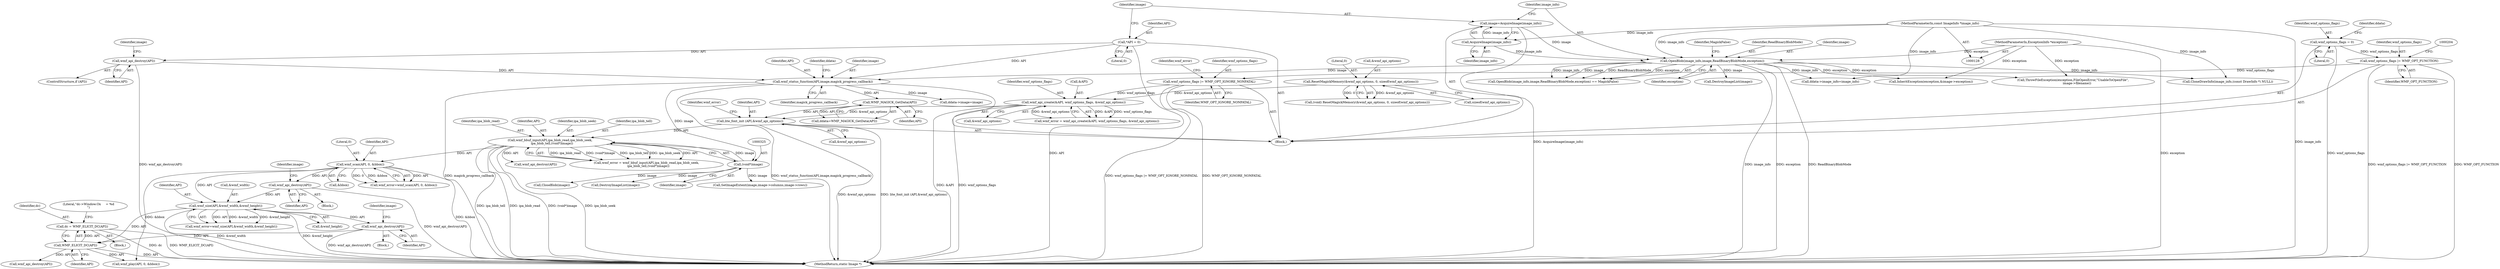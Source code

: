 digraph "0_ImageMagick_f6e9d0d9955e85bdd7540b251cd50d598dacc5e6_74@pointer" {
"1000788" [label="(Call,dc = WMF_ELICIT_DC(API))"];
"1000790" [label="(Call,WMF_ELICIT_DC(API))"];
"1000472" [label="(Call,wmf_size(API,&wmf_width,&wmf_height))"];
"1000382" [label="(Call,wmf_scan(API, 0, &bbox))"];
"1000319" [label="(Call,wmf_bbuf_input(API,ipa_blob_read,ipa_blob_seek,\n    ipa_blob_tell,(void*)image))"];
"1000313" [label="(Call,lite_font_init (API,&wmf_api_options))"];
"1000264" [label="(Call,WMF_MAGICK_GetData(API))"];
"1000258" [label="(Call,wmf_status_function(API,image,magick_progress_callback))"];
"1000234" [label="(Call,wmf_api_destroy(API))"];
"1000155" [label="(Call,*API = 0)"];
"1000166" [label="(Call,OpenBlob(image_info,image,ReadBinaryBlobMode,exception))"];
"1000162" [label="(Call,AcquireImage(image_info))"];
"1000129" [label="(MethodParameterIn,const ImageInfo *image_info)"];
"1000160" [label="(Call,image=AcquireImage(image_info))"];
"1000130" [label="(MethodParameterIn,ExceptionInfo *exception)"];
"1000221" [label="(Call,wmf_api_create(&API, wmf_options_flags, &wmf_api_options))"];
"1000216" [label="(Call,wmf_options_flags |= WMF_OPT_IGNORE_NONFATAL)"];
"1000200" [label="(Call,wmf_options_flags |= WMF_OPT_FUNCTION)"];
"1000146" [label="(Call,wmf_options_flags = 0)"];
"1000205" [label="(Call,ResetMagickMemory(&wmf_api_options, 0, sizeof(wmf_api_options)))"];
"1000324" [label="(Call,(void*)image)"];
"1000392" [label="(Call,wmf_api_destroy(API))"];
"1000483" [label="(Call,wmf_api_destroy(API))"];
"1000877" [label="(Call,CloseBlob(image))"];
"1000225" [label="(Call,&wmf_api_options)"];
"1000382" [label="(Call,wmf_scan(API, 0, &bbox))"];
"1000234" [label="(Call,wmf_api_destroy(API))"];
"1000130" [label="(MethodParameterIn,ExceptionInfo *exception)"];
"1000162" [label="(Call,AcquireImage(image_info))"];
"1000314" [label="(Identifier,API)"];
"1000194" [label="(Call,DestroyImageList(image))"];
"1000219" [label="(Call,wmf_error = wmf_api_create(&API, wmf_options_flags, &wmf_api_options))"];
"1000271" [label="(Call,ddata->image_info=image_info)"];
"1000131" [label="(Block,)"];
"1000263" [label="(Identifier,ddata)"];
"1000260" [label="(Identifier,image)"];
"1000482" [label="(Block,)"];
"1000280" [label="(Call,CloneDrawInfo(image_info,(const DrawInfo *) NULL))"];
"1000397" [label="(Identifier,image)"];
"1001050" [label="(MethodReturn,static Image *)"];
"1000321" [label="(Identifier,ipa_blob_read)"];
"1000262" [label="(Call,ddata=WMF_MAGICK_GetData(API))"];
"1000384" [label="(Literal,0)"];
"1000224" [label="(Identifier,wmf_options_flags)"];
"1000320" [label="(Identifier,API)"];
"1000152" [label="(Identifier,ddata)"];
"1000165" [label="(Call,OpenBlob(image_info,image,ReadBinaryBlobMode,exception) == MagickFalse)"];
"1000222" [label="(Call,&API)"];
"1000362" [label="(Call,DestroyImageList(image))"];
"1000909" [label="(Call,InheritException(exception,&image->exception))"];
"1000476" [label="(Call,&wmf_height)"];
"1000313" [label="(Call,lite_font_init (API,&wmf_api_options))"];
"1000216" [label="(Call,wmf_options_flags |= WMF_OPT_IGNORE_NONFATAL)"];
"1000788" [label="(Call,dc = WMF_ELICIT_DC(API))"];
"1000148" [label="(Literal,0)"];
"1000147" [label="(Identifier,wmf_options_flags)"];
"1000790" [label="(Call,WMF_ELICIT_DC(API))"];
"1000239" [label="(Identifier,image)"];
"1000319" [label="(Call,wmf_bbuf_input(API,ipa_blob_read,ipa_blob_seek,\n    ipa_blob_tell,(void*)image))"];
"1000326" [label="(Identifier,image)"];
"1000146" [label="(Call,wmf_options_flags = 0)"];
"1000168" [label="(Identifier,image)"];
"1000789" [label="(Identifier,dc)"];
"1000474" [label="(Call,&wmf_width)"];
"1000220" [label="(Identifier,wmf_error)"];
"1000161" [label="(Identifier,image)"];
"1000156" [label="(Identifier,API)"];
"1000472" [label="(Call,wmf_size(API,&wmf_width,&wmf_height))"];
"1000315" [label="(Call,&wmf_api_options)"];
"1000163" [label="(Identifier,image_info)"];
"1000392" [label="(Call,wmf_api_destroy(API))"];
"1000155" [label="(Call,*API = 0)"];
"1000203" [label="(Call,(void) ResetMagickMemory(&wmf_api_options, 0, sizeof(wmf_api_options)))"];
"1000488" [label="(Identifier,image)"];
"1000484" [label="(Identifier,API)"];
"1000791" [label="(Identifier,API)"];
"1000332" [label="(Call,wmf_api_destroy(API))"];
"1000383" [label="(Identifier,API)"];
"1000206" [label="(Call,&wmf_api_options)"];
"1000318" [label="(Identifier,wmf_error)"];
"1000473" [label="(Identifier,API)"];
"1000232" [label="(ControlStructure,if (API))"];
"1000218" [label="(Identifier,WMF_OPT_IGNORE_NONFATAL)"];
"1000380" [label="(Call,wmf_error=wmf_scan(API, 0, &bbox))"];
"1000221" [label="(Call,wmf_api_create(&API, wmf_options_flags, &wmf_api_options))"];
"1000784" [label="(Block,)"];
"1000324" [label="(Call,(void*)image)"];
"1000171" [label="(Identifier,MagickFalse)"];
"1000266" [label="(Call,ddata->image=image)"];
"1000235" [label="(Identifier,API)"];
"1000483" [label="(Call,wmf_api_destroy(API))"];
"1000129" [label="(MethodParameterIn,const ImageInfo *image_info)"];
"1000873" [label="(Call,wmf_api_destroy(API))"];
"1000200" [label="(Call,wmf_options_flags |= WMF_OPT_FUNCTION)"];
"1000261" [label="(Identifier,magick_progress_callback)"];
"1000209" [label="(Call,sizeof(wmf_api_options))"];
"1000353" [label="(Call,ThrowFileException(exception,FileOpenError,\"UnableToOpenFile\",\n        image->filename))"];
"1000470" [label="(Call,wmf_error=wmf_size(API,&wmf_width,&wmf_height))"];
"1000264" [label="(Call,WMF_MAGICK_GetData(API))"];
"1000166" [label="(Call,OpenBlob(image_info,image,ReadBinaryBlobMode,exception))"];
"1000170" [label="(Identifier,exception)"];
"1000258" [label="(Call,wmf_status_function(API,image,magick_progress_callback))"];
"1000160" [label="(Call,image=AcquireImage(image_info))"];
"1000208" [label="(Literal,0)"];
"1000322" [label="(Identifier,ipa_blob_seek)"];
"1000157" [label="(Literal,0)"];
"1000793" [label="(Literal,\"dc->Window.Ox     = %d\n\")"];
"1000393" [label="(Identifier,API)"];
"1000896" [label="(Call,SetImageExtent(image,image->columns,image->rows))"];
"1000317" [label="(Call,wmf_error = wmf_bbuf_input(API,ipa_blob_read,ipa_blob_seek,\n    ipa_blob_tell,(void*)image))"];
"1000201" [label="(Identifier,wmf_options_flags)"];
"1000979" [label="(Call,wmf_play(API, 0, &bbox))"];
"1000265" [label="(Identifier,API)"];
"1000202" [label="(Identifier,WMF_OPT_FUNCTION)"];
"1000169" [label="(Identifier,ReadBinaryBlobMode)"];
"1000259" [label="(Identifier,API)"];
"1000205" [label="(Call,ResetMagickMemory(&wmf_api_options, 0, sizeof(wmf_api_options)))"];
"1000323" [label="(Identifier,ipa_blob_tell)"];
"1000391" [label="(Block,)"];
"1000217" [label="(Identifier,wmf_options_flags)"];
"1000385" [label="(Call,&bbox)"];
"1000167" [label="(Identifier,image_info)"];
"1000788" -> "1000784"  [label="AST: "];
"1000788" -> "1000790"  [label="CFG: "];
"1000789" -> "1000788"  [label="AST: "];
"1000790" -> "1000788"  [label="AST: "];
"1000793" -> "1000788"  [label="CFG: "];
"1000788" -> "1001050"  [label="DDG: dc"];
"1000788" -> "1001050"  [label="DDG: WMF_ELICIT_DC(API)"];
"1000790" -> "1000788"  [label="DDG: API"];
"1000790" -> "1000791"  [label="CFG: "];
"1000791" -> "1000790"  [label="AST: "];
"1000790" -> "1001050"  [label="DDG: API"];
"1000472" -> "1000790"  [label="DDG: API"];
"1000483" -> "1000790"  [label="DDG: API"];
"1000790" -> "1000873"  [label="DDG: API"];
"1000790" -> "1000979"  [label="DDG: API"];
"1000472" -> "1000470"  [label="AST: "];
"1000472" -> "1000476"  [label="CFG: "];
"1000473" -> "1000472"  [label="AST: "];
"1000474" -> "1000472"  [label="AST: "];
"1000476" -> "1000472"  [label="AST: "];
"1000470" -> "1000472"  [label="CFG: "];
"1000472" -> "1001050"  [label="DDG: &wmf_height"];
"1000472" -> "1001050"  [label="DDG: &wmf_width"];
"1000472" -> "1000470"  [label="DDG: API"];
"1000472" -> "1000470"  [label="DDG: &wmf_width"];
"1000472" -> "1000470"  [label="DDG: &wmf_height"];
"1000382" -> "1000472"  [label="DDG: API"];
"1000392" -> "1000472"  [label="DDG: API"];
"1000472" -> "1000483"  [label="DDG: API"];
"1000382" -> "1000380"  [label="AST: "];
"1000382" -> "1000385"  [label="CFG: "];
"1000383" -> "1000382"  [label="AST: "];
"1000384" -> "1000382"  [label="AST: "];
"1000385" -> "1000382"  [label="AST: "];
"1000380" -> "1000382"  [label="CFG: "];
"1000382" -> "1001050"  [label="DDG: &bbox"];
"1000382" -> "1000380"  [label="DDG: API"];
"1000382" -> "1000380"  [label="DDG: 0"];
"1000382" -> "1000380"  [label="DDG: &bbox"];
"1000319" -> "1000382"  [label="DDG: API"];
"1000382" -> "1000392"  [label="DDG: API"];
"1000382" -> "1000979"  [label="DDG: &bbox"];
"1000319" -> "1000317"  [label="AST: "];
"1000319" -> "1000324"  [label="CFG: "];
"1000320" -> "1000319"  [label="AST: "];
"1000321" -> "1000319"  [label="AST: "];
"1000322" -> "1000319"  [label="AST: "];
"1000323" -> "1000319"  [label="AST: "];
"1000324" -> "1000319"  [label="AST: "];
"1000317" -> "1000319"  [label="CFG: "];
"1000319" -> "1001050"  [label="DDG: (void*)image"];
"1000319" -> "1001050"  [label="DDG: ipa_blob_seek"];
"1000319" -> "1001050"  [label="DDG: ipa_blob_tell"];
"1000319" -> "1001050"  [label="DDG: ipa_blob_read"];
"1000319" -> "1000317"  [label="DDG: ipa_blob_read"];
"1000319" -> "1000317"  [label="DDG: (void*)image"];
"1000319" -> "1000317"  [label="DDG: ipa_blob_tell"];
"1000319" -> "1000317"  [label="DDG: ipa_blob_seek"];
"1000319" -> "1000317"  [label="DDG: API"];
"1000313" -> "1000319"  [label="DDG: API"];
"1000324" -> "1000319"  [label="DDG: image"];
"1000319" -> "1000332"  [label="DDG: API"];
"1000313" -> "1000131"  [label="AST: "];
"1000313" -> "1000315"  [label="CFG: "];
"1000314" -> "1000313"  [label="AST: "];
"1000315" -> "1000313"  [label="AST: "];
"1000318" -> "1000313"  [label="CFG: "];
"1000313" -> "1001050"  [label="DDG: &wmf_api_options"];
"1000313" -> "1001050"  [label="DDG: lite_font_init (API,&wmf_api_options)"];
"1000264" -> "1000313"  [label="DDG: API"];
"1000221" -> "1000313"  [label="DDG: &wmf_api_options"];
"1000264" -> "1000262"  [label="AST: "];
"1000264" -> "1000265"  [label="CFG: "];
"1000265" -> "1000264"  [label="AST: "];
"1000262" -> "1000264"  [label="CFG: "];
"1000264" -> "1000262"  [label="DDG: API"];
"1000258" -> "1000264"  [label="DDG: API"];
"1000258" -> "1000131"  [label="AST: "];
"1000258" -> "1000261"  [label="CFG: "];
"1000259" -> "1000258"  [label="AST: "];
"1000260" -> "1000258"  [label="AST: "];
"1000261" -> "1000258"  [label="AST: "];
"1000263" -> "1000258"  [label="CFG: "];
"1000258" -> "1001050"  [label="DDG: wmf_status_function(API,image,magick_progress_callback)"];
"1000258" -> "1001050"  [label="DDG: magick_progress_callback"];
"1000234" -> "1000258"  [label="DDG: API"];
"1000155" -> "1000258"  [label="DDG: API"];
"1000166" -> "1000258"  [label="DDG: image"];
"1000258" -> "1000266"  [label="DDG: image"];
"1000258" -> "1000324"  [label="DDG: image"];
"1000234" -> "1000232"  [label="AST: "];
"1000234" -> "1000235"  [label="CFG: "];
"1000235" -> "1000234"  [label="AST: "];
"1000239" -> "1000234"  [label="CFG: "];
"1000234" -> "1001050"  [label="DDG: wmf_api_destroy(API)"];
"1000155" -> "1000234"  [label="DDG: API"];
"1000155" -> "1000131"  [label="AST: "];
"1000155" -> "1000157"  [label="CFG: "];
"1000156" -> "1000155"  [label="AST: "];
"1000157" -> "1000155"  [label="AST: "];
"1000161" -> "1000155"  [label="CFG: "];
"1000155" -> "1001050"  [label="DDG: API"];
"1000166" -> "1000165"  [label="AST: "];
"1000166" -> "1000170"  [label="CFG: "];
"1000167" -> "1000166"  [label="AST: "];
"1000168" -> "1000166"  [label="AST: "];
"1000169" -> "1000166"  [label="AST: "];
"1000170" -> "1000166"  [label="AST: "];
"1000171" -> "1000166"  [label="CFG: "];
"1000166" -> "1001050"  [label="DDG: ReadBinaryBlobMode"];
"1000166" -> "1001050"  [label="DDG: image_info"];
"1000166" -> "1001050"  [label="DDG: exception"];
"1000166" -> "1000165"  [label="DDG: image_info"];
"1000166" -> "1000165"  [label="DDG: image"];
"1000166" -> "1000165"  [label="DDG: ReadBinaryBlobMode"];
"1000166" -> "1000165"  [label="DDG: exception"];
"1000162" -> "1000166"  [label="DDG: image_info"];
"1000129" -> "1000166"  [label="DDG: image_info"];
"1000160" -> "1000166"  [label="DDG: image"];
"1000130" -> "1000166"  [label="DDG: exception"];
"1000166" -> "1000194"  [label="DDG: image"];
"1000166" -> "1000271"  [label="DDG: image_info"];
"1000166" -> "1000280"  [label="DDG: image_info"];
"1000166" -> "1000353"  [label="DDG: exception"];
"1000166" -> "1000909"  [label="DDG: exception"];
"1000162" -> "1000160"  [label="AST: "];
"1000162" -> "1000163"  [label="CFG: "];
"1000163" -> "1000162"  [label="AST: "];
"1000160" -> "1000162"  [label="CFG: "];
"1000162" -> "1000160"  [label="DDG: image_info"];
"1000129" -> "1000162"  [label="DDG: image_info"];
"1000129" -> "1000128"  [label="AST: "];
"1000129" -> "1001050"  [label="DDG: image_info"];
"1000129" -> "1000271"  [label="DDG: image_info"];
"1000129" -> "1000280"  [label="DDG: image_info"];
"1000160" -> "1000131"  [label="AST: "];
"1000161" -> "1000160"  [label="AST: "];
"1000167" -> "1000160"  [label="CFG: "];
"1000160" -> "1001050"  [label="DDG: AcquireImage(image_info)"];
"1000130" -> "1000128"  [label="AST: "];
"1000130" -> "1001050"  [label="DDG: exception"];
"1000130" -> "1000353"  [label="DDG: exception"];
"1000130" -> "1000909"  [label="DDG: exception"];
"1000221" -> "1000219"  [label="AST: "];
"1000221" -> "1000225"  [label="CFG: "];
"1000222" -> "1000221"  [label="AST: "];
"1000224" -> "1000221"  [label="AST: "];
"1000225" -> "1000221"  [label="AST: "];
"1000219" -> "1000221"  [label="CFG: "];
"1000221" -> "1001050"  [label="DDG: &API"];
"1000221" -> "1001050"  [label="DDG: wmf_options_flags"];
"1000221" -> "1000219"  [label="DDG: &API"];
"1000221" -> "1000219"  [label="DDG: wmf_options_flags"];
"1000221" -> "1000219"  [label="DDG: &wmf_api_options"];
"1000216" -> "1000221"  [label="DDG: wmf_options_flags"];
"1000205" -> "1000221"  [label="DDG: &wmf_api_options"];
"1000216" -> "1000131"  [label="AST: "];
"1000216" -> "1000218"  [label="CFG: "];
"1000217" -> "1000216"  [label="AST: "];
"1000218" -> "1000216"  [label="AST: "];
"1000220" -> "1000216"  [label="CFG: "];
"1000216" -> "1001050"  [label="DDG: wmf_options_flags |= WMF_OPT_IGNORE_NONFATAL"];
"1000216" -> "1001050"  [label="DDG: WMF_OPT_IGNORE_NONFATAL"];
"1000200" -> "1000216"  [label="DDG: wmf_options_flags"];
"1000200" -> "1000131"  [label="AST: "];
"1000200" -> "1000202"  [label="CFG: "];
"1000201" -> "1000200"  [label="AST: "];
"1000202" -> "1000200"  [label="AST: "];
"1000204" -> "1000200"  [label="CFG: "];
"1000200" -> "1001050"  [label="DDG: wmf_options_flags |= WMF_OPT_FUNCTION"];
"1000200" -> "1001050"  [label="DDG: WMF_OPT_FUNCTION"];
"1000146" -> "1000200"  [label="DDG: wmf_options_flags"];
"1000146" -> "1000131"  [label="AST: "];
"1000146" -> "1000148"  [label="CFG: "];
"1000147" -> "1000146"  [label="AST: "];
"1000148" -> "1000146"  [label="AST: "];
"1000152" -> "1000146"  [label="CFG: "];
"1000146" -> "1001050"  [label="DDG: wmf_options_flags"];
"1000205" -> "1000203"  [label="AST: "];
"1000205" -> "1000209"  [label="CFG: "];
"1000206" -> "1000205"  [label="AST: "];
"1000208" -> "1000205"  [label="AST: "];
"1000209" -> "1000205"  [label="AST: "];
"1000203" -> "1000205"  [label="CFG: "];
"1000205" -> "1000203"  [label="DDG: &wmf_api_options"];
"1000205" -> "1000203"  [label="DDG: 0"];
"1000324" -> "1000326"  [label="CFG: "];
"1000325" -> "1000324"  [label="AST: "];
"1000326" -> "1000324"  [label="AST: "];
"1000324" -> "1000362"  [label="DDG: image"];
"1000324" -> "1000877"  [label="DDG: image"];
"1000324" -> "1000896"  [label="DDG: image"];
"1000392" -> "1000391"  [label="AST: "];
"1000392" -> "1000393"  [label="CFG: "];
"1000393" -> "1000392"  [label="AST: "];
"1000397" -> "1000392"  [label="CFG: "];
"1000392" -> "1001050"  [label="DDG: wmf_api_destroy(API)"];
"1000483" -> "1000482"  [label="AST: "];
"1000483" -> "1000484"  [label="CFG: "];
"1000484" -> "1000483"  [label="AST: "];
"1000488" -> "1000483"  [label="CFG: "];
"1000483" -> "1001050"  [label="DDG: wmf_api_destroy(API)"];
}
